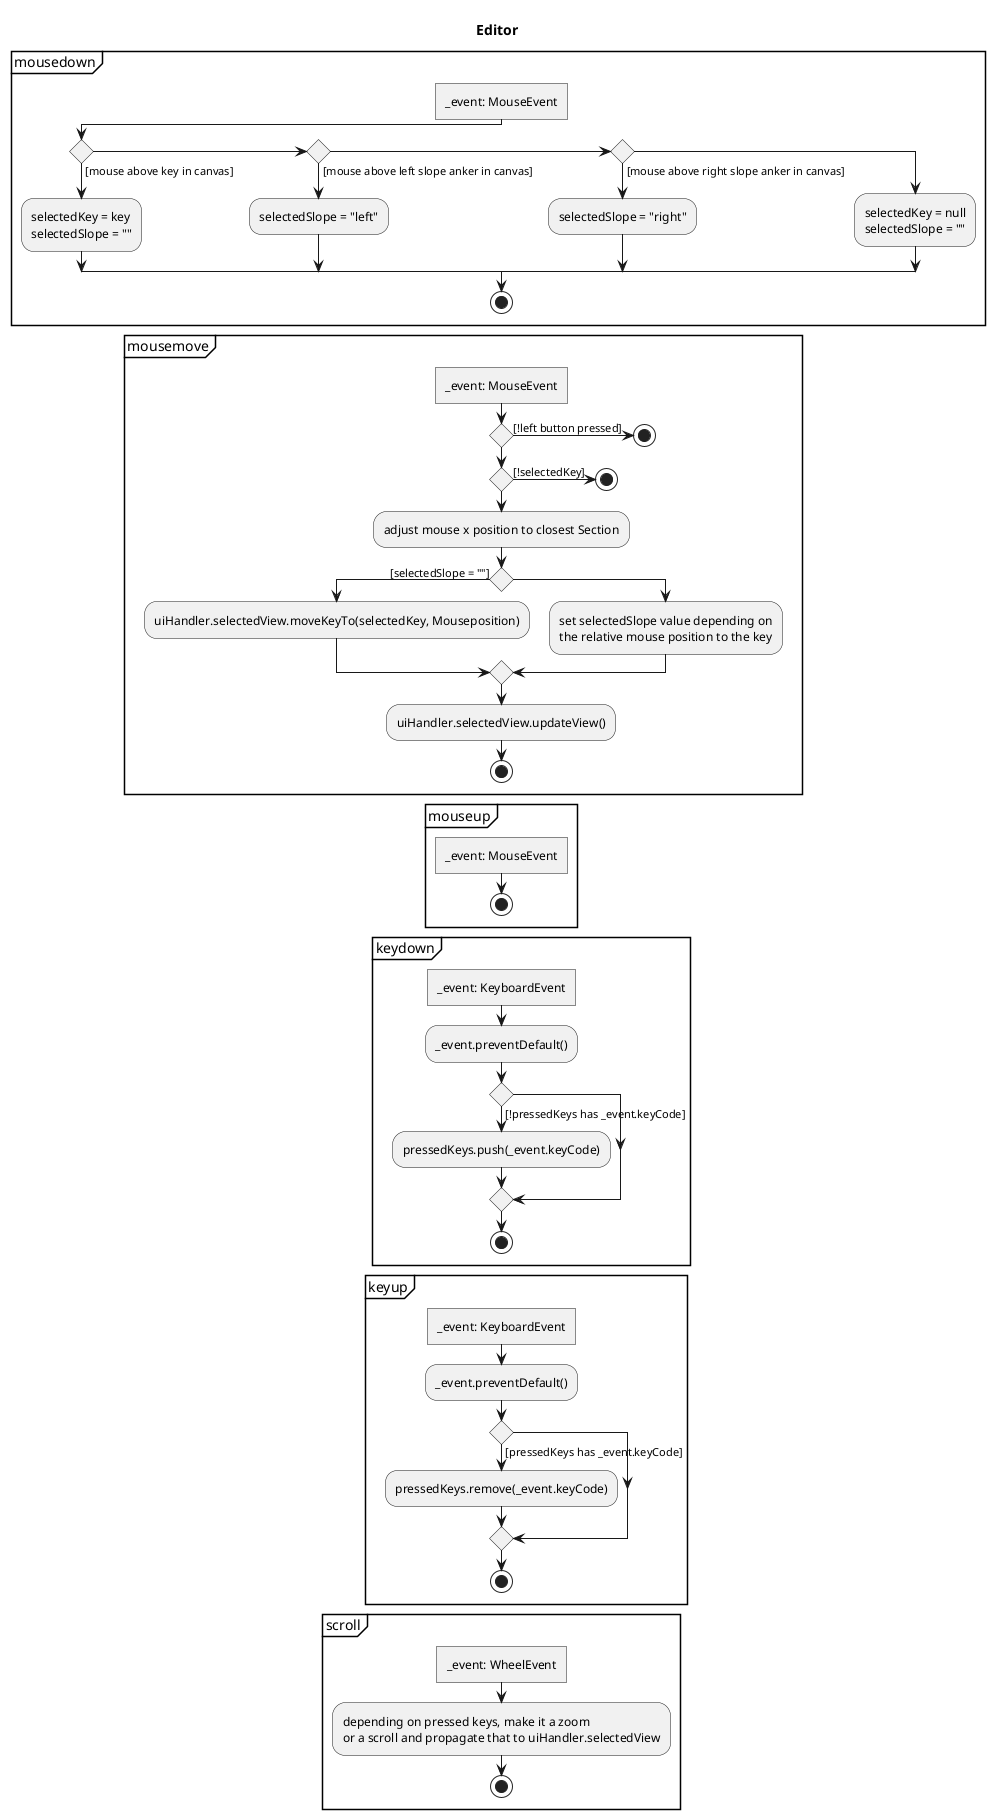 @startuml AnimationEditor
skinparam monochrome true

title Editor

partition mousedown {
	:_event: MouseEvent]
	if() then ([mouse above key in canvas])
		:selectedKey = key
		selectedSlope = "";
	else if() then ([mouse above left slope anker in canvas])
		:selectedSlope = "left";
	else if() then ([mouse above right slope anker in canvas])
		:selectedSlope = "right";
	else
		:selectedKey = null
		selectedSlope = "";
	endif
	stop
}

partition mousemove {
	:_event: MouseEvent]
	if() then ([!left button pressed])
		stop
	endif
	if() then ([!selectedKey])
		stop
	endif
	:adjust mouse x position to closest Section;
	if() then ([selectedSlope = ""])
		:uiHandler.selectedView.moveKeyTo(selectedKey, Mouseposition);
	else
		:set selectedSlope value depending on
		the relative mouse position to the key;
	endif
	:uiHandler.selectedView.updateView();
	stop
}

partition mouseup {
	:_event: MouseEvent]
	stop
}

partition keydown {
	:_event: KeyboardEvent]
	:_event.preventDefault();
	if() then ([!pressedKeys has _event.keyCode])
		:pressedKeys.push(_event.keyCode);
	endif
	stop 
}
break

partition keyup {
	:_event: KeyboardEvent]
	:_event.preventDefault();
	if() then ([pressedKeys has _event.keyCode])
		:pressedKeys.remove(_event.keyCode);
	endif
	stop
}

partition scroll {
	:_event: WheelEvent]
	:depending on pressed keys, make it a zoom
	or a scroll and propagate that to uiHandler.selectedView;
	stop
}

@enduml